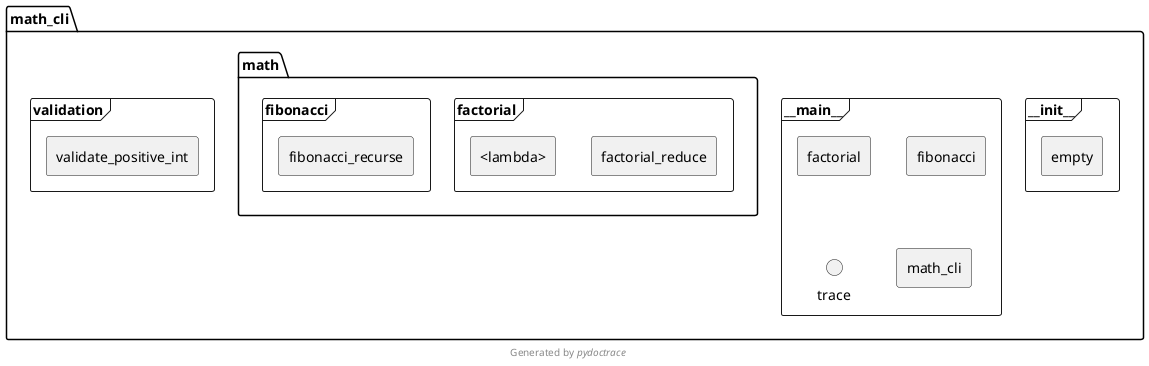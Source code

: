 @startuml __main__.factorial
skinparam BoxPadding 10
skinparam componentStyle rectangle

package math_cli {
    frame math.__init__ as "~__init~__" {
       [empty]
    }
    frame __main__ as "~__main~__" {
        [math_cli.__main__.factorial] as "factorial"
        [math_cli.__main__.fibonacci] as "fibonacci"
        interface math_cli.__main__.trace as "trace"
        [math_cli.__main__.math_cli] as "math_cli"
    }
    package math {
        frame factorial {
            [main_cli.math.factorial.factorial_reduce] as "factorial_reduce"
            [main_cli.math.factorial.lambda] as "<lambda>"
        }
        frame fibonacci {
            [main_cli.math.fibonacci.fibonacci_recurse] as "fibonacci_recurse"
        }

    }
    frame validation {
        [main_cli.validation.validate_positive_int] as "validate_positive_int"
    }
}

footer Generated by //pydoctrace//
@enduml
